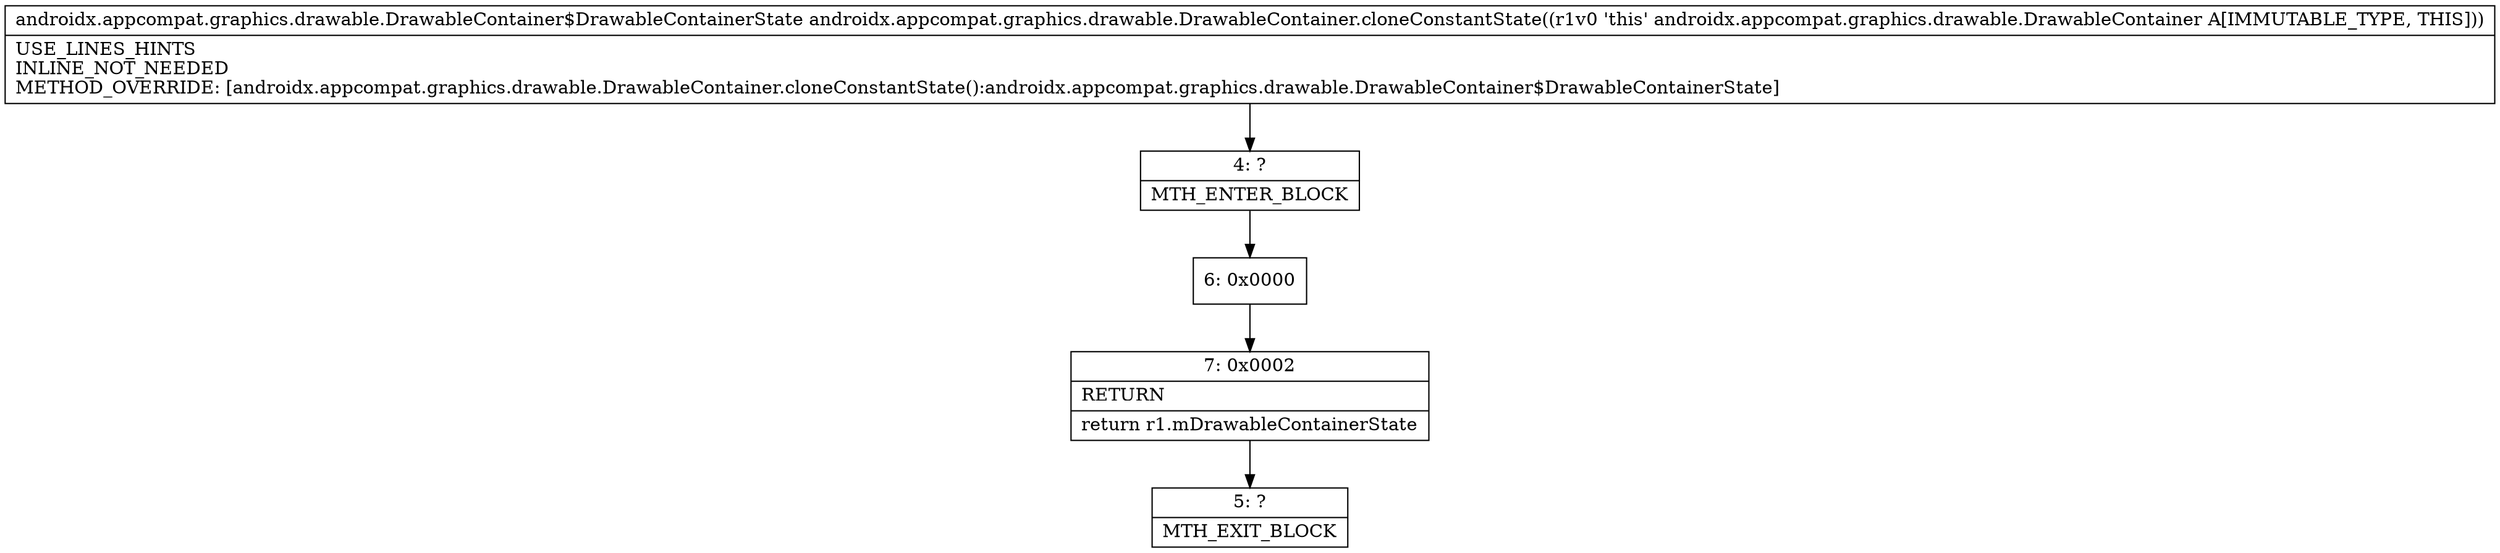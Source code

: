digraph "CFG forandroidx.appcompat.graphics.drawable.DrawableContainer.cloneConstantState()Landroidx\/appcompat\/graphics\/drawable\/DrawableContainer$DrawableContainerState;" {
Node_4 [shape=record,label="{4\:\ ?|MTH_ENTER_BLOCK\l}"];
Node_6 [shape=record,label="{6\:\ 0x0000}"];
Node_7 [shape=record,label="{7\:\ 0x0002|RETURN\l|return r1.mDrawableContainerState\l}"];
Node_5 [shape=record,label="{5\:\ ?|MTH_EXIT_BLOCK\l}"];
MethodNode[shape=record,label="{androidx.appcompat.graphics.drawable.DrawableContainer$DrawableContainerState androidx.appcompat.graphics.drawable.DrawableContainer.cloneConstantState((r1v0 'this' androidx.appcompat.graphics.drawable.DrawableContainer A[IMMUTABLE_TYPE, THIS]))  | USE_LINES_HINTS\lINLINE_NOT_NEEDED\lMETHOD_OVERRIDE: [androidx.appcompat.graphics.drawable.DrawableContainer.cloneConstantState():androidx.appcompat.graphics.drawable.DrawableContainer$DrawableContainerState]\l}"];
MethodNode -> Node_4;Node_4 -> Node_6;
Node_6 -> Node_7;
Node_7 -> Node_5;
}

